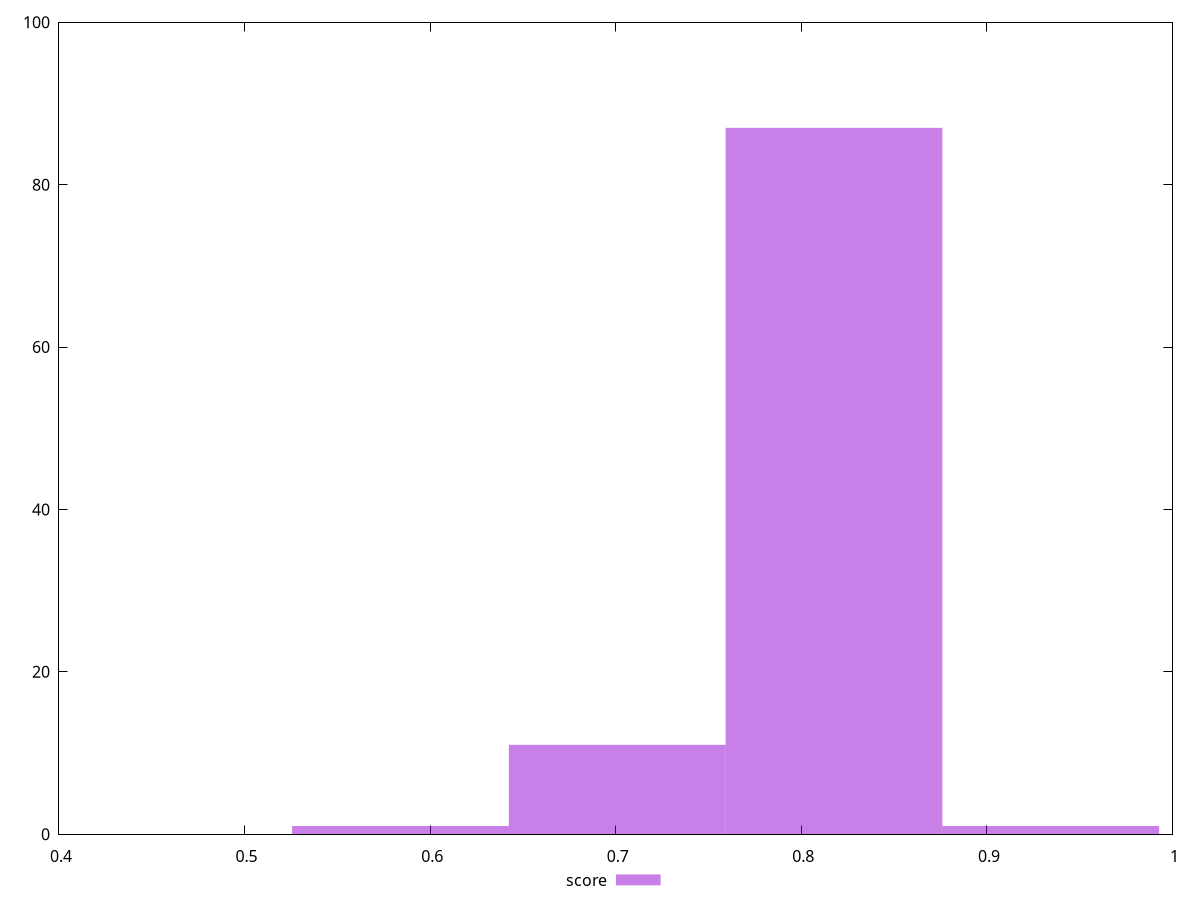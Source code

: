 reset
set terminal svg size 640, 490 enhanced background rgb 'white'
set output "reprap/uses-http2/samples/pages+cached/score/histogram.svg"

$score <<EOF
0.5839990875699927 1
0.8175987225979898 87
0.9343985401119884 1
0.7007989050839913 11
EOF

set key outside below
set boxwidth 0.11679981751399855
set yrange [0:100]
set style fill transparent solid 0.5 noborder

plot \
  $score title "score" with boxes, \


reset